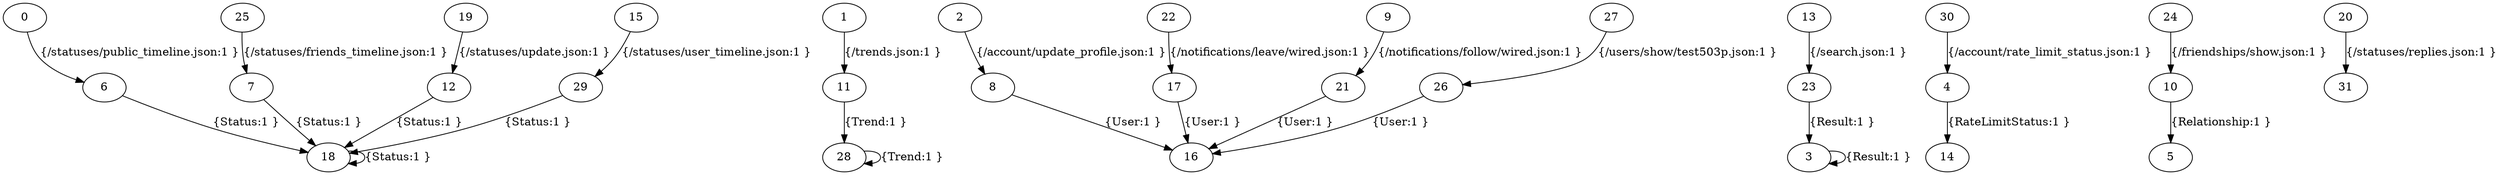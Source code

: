 digraph unnamed { 
0 [label="0"];
1 [label="1"];
2 [label="2"];
3 [label="3"];
4 [label="4"];
5 [label="5"];
6 [label="6"];
7 [label="7"];
8 [label="8"];
9 [label="9"];
10 [label="10"];
11 [label="11"];
12 [label="12"];
13 [label="13"];
14 [label="14"];
15 [label="15"];
16 [label="16"];
17 [label="17"];
18 [label="18"];
19 [label="19"];
20 [label="20"];
21 [label="21"];
22 [label="22"];
23 [label="23"];
24 [label="24"];
25 [label="25"];
26 [label="26"];
27 [label="27"];
28 [label="28"];
29 [label="29"];
30 [label="30"];
0 -> 6 [label="{/statuses/public_timeline.json:1 }"]
1 -> 11 [label="{/trends.json:1 }"]
2 -> 8 [label="{/account/update_profile.json:1 }"]
3 -> 3 [label="{Result:1 }"]
4 -> 14 [label="{RateLimitStatus:1 }"]
6 -> 18 [label="{Status:1 }"]
7 -> 18 [label="{Status:1 }"]
8 -> 16 [label="{User:1 }"]
9 -> 21 [label="{/notifications/follow/wired.json:1 }"]
10 -> 5 [label="{Relationship:1 }"]
11 -> 28 [label="{Trend:1 }"]
12 -> 18 [label="{Status:1 }"]
13 -> 23 [label="{/search.json:1 }"]
15 -> 29 [label="{/statuses/user_timeline.json:1 }"]
17 -> 16 [label="{User:1 }"]
18 -> 18 [label="{Status:1 }"]
19 -> 12 [label="{/statuses/update.json:1 }"]
20 -> 31 [label="{/statuses/replies.json:1 }"]
21 -> 16 [label="{User:1 }"]
22 -> 17 [label="{/notifications/leave/wired.json:1 }"]
23 -> 3 [label="{Result:1 }"]
24 -> 10 [label="{/friendships/show.json:1 }"]
25 -> 7 [label="{/statuses/friends_timeline.json:1 }"]
26 -> 16 [label="{User:1 }"]
27 -> 26 [label="{/users/show/test503p.json:1 }"]
28 -> 28 [label="{Trend:1 }"]
29 -> 18 [label="{Status:1 }"]
30 -> 4 [label="{/account/rate_limit_status.json:1 }"]
}
